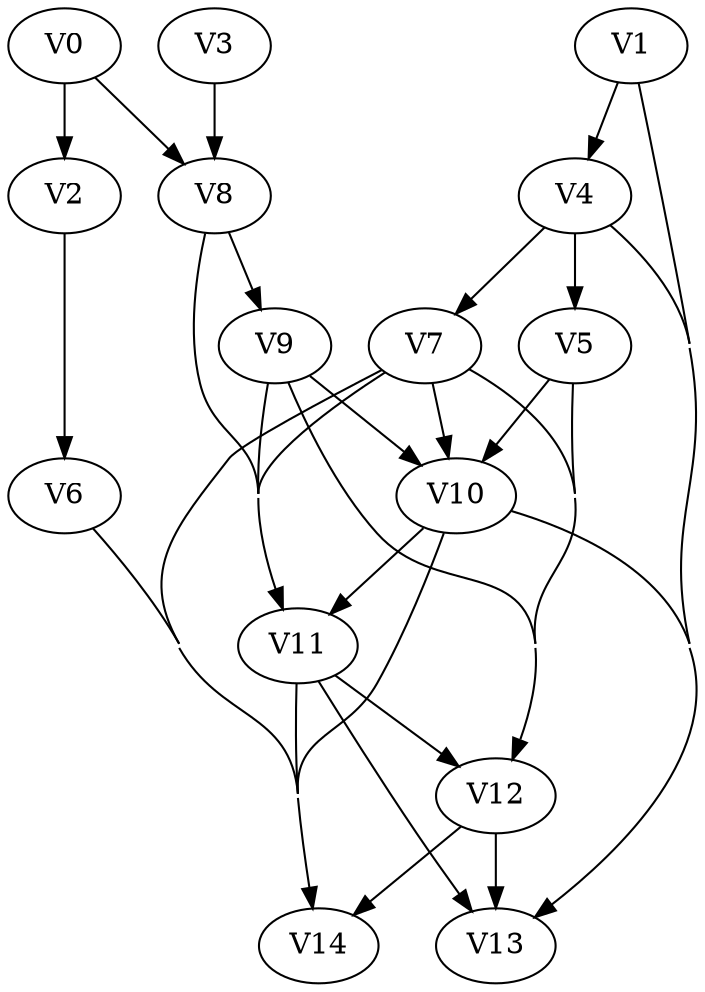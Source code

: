 strict digraph my_dotgraph {
concentrate=True;
V0;
V1;
V2;
V3;
V4;
V5;
V6;
V7;
V8;
V9;
V10;
V11;
V12;
V13;
V14;
V0 -> V2;
V0 -> V8;
V1 -> V4;
V1 -> V13;
V2 -> V6;
V3 -> V8;
V4 -> V5;
V4 -> V7;
V4 -> V13;
V5 -> V10;
V5 -> V12;
V6 -> V14;
V7 -> V10;
V7 -> V11;
V7 -> V12;
V7 -> V14;
V8 -> V9;
V8 -> V11;
V9 -> V10;
V9 -> V11;
V9 -> V12;
V10 -> V11;
V10 -> V13;
V10 -> V14;
V11 -> V12;
V11 -> V13;
V11 -> V14;
V12 -> V13;
V12 -> V14;
}